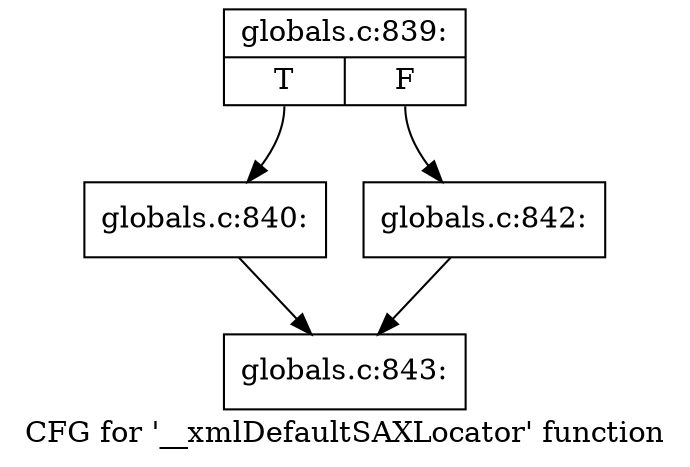digraph "CFG for '__xmlDefaultSAXLocator' function" {
	label="CFG for '__xmlDefaultSAXLocator' function";

	Node0x4abbee0 [shape=record,label="{globals.c:839:|{<s0>T|<s1>F}}"];
	Node0x4abbee0:s0 -> Node0x4abc2b0;
	Node0x4abbee0:s1 -> Node0x4abc4b0;
	Node0x4abc2b0 [shape=record,label="{globals.c:840:}"];
	Node0x4abc2b0 -> Node0x4abb870;
	Node0x4abc4b0 [shape=record,label="{globals.c:842:}"];
	Node0x4abc4b0 -> Node0x4abb870;
	Node0x4abb870 [shape=record,label="{globals.c:843:}"];
}
